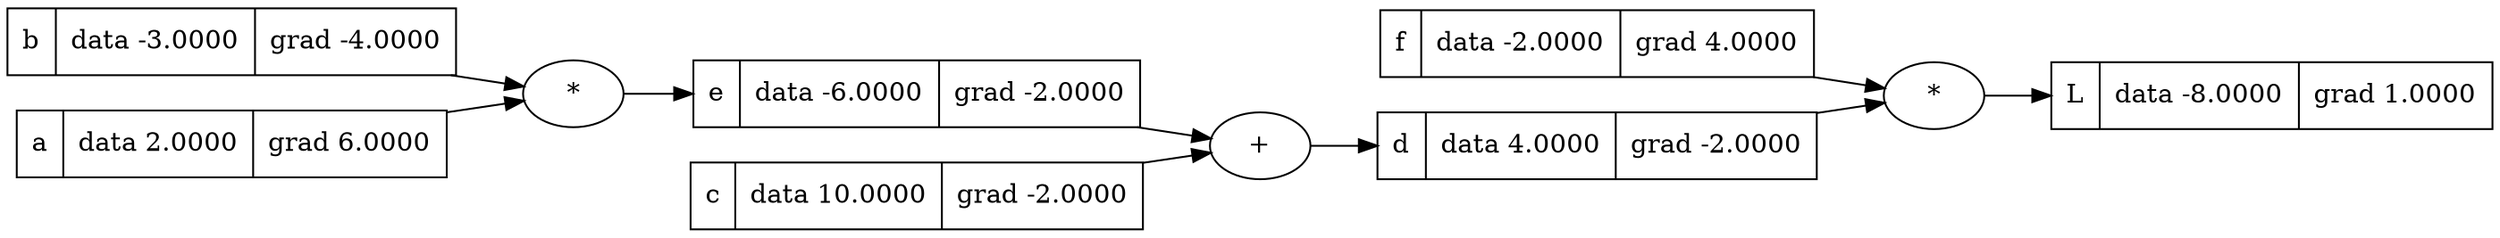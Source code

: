 digraph {
	graph [rankdir=LR]
	1775064240720 [label="{ L | data -8.0000 | grad 1.0000 }" shape=record]
	"1775064240720*" [label="*"]
	"1775064240720*" -> 1775064240720
	1775392288912 [label="{ e | data -6.0000 | grad -2.0000 }" shape=record]
	"1775392288912*" [label="*"]
	"1775392288912*" -> 1775392288912
	1775064240784 [label="{ f | data -2.0000 | grad 4.0000 }" shape=record]
	1775387817232 [label="{ b | data -3.0000 | grad -4.0000 }" shape=record]
	1775381708560 [label="{ d | data 4.0000 | grad -2.0000 }" shape=record]
	"1775381708560+" [label="+"]
	"1775381708560+" -> 1775381708560
	1775355096912 [label="{ a | data 2.0000 | grad 6.0000 }" shape=record]
	1775360375120 [label="{ c | data 10.0000 | grad -2.0000 }" shape=record]
	1775360375120 -> "1775381708560+"
	1775387817232 -> "1775392288912*"
	1775064240784 -> "1775064240720*"
	1775381708560 -> "1775064240720*"
	1775355096912 -> "1775392288912*"
	1775392288912 -> "1775381708560+"
}

